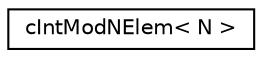 digraph G
{
  edge [fontname="Helvetica",fontsize="10",labelfontname="Helvetica",labelfontsize="10"];
  node [fontname="Helvetica",fontsize="10",shape=record];
  rankdir="LR";
  Node1 [label="cIntModNElem\< N \>",height=0.2,width=0.4,color="black", fillcolor="white", style="filled",URL="$classcIntModNElem.html"];
}
